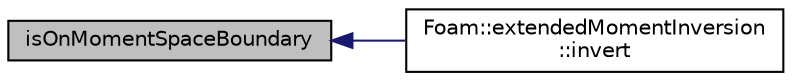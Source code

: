 digraph "isOnMomentSpaceBoundary"
{
  bgcolor="transparent";
  edge [fontname="Helvetica",fontsize="10",labelfontname="Helvetica",labelfontsize="10"];
  node [fontname="Helvetica",fontsize="10",shape=record];
  rankdir="LR";
  Node25 [label="isOnMomentSpaceBoundary",height=0.2,width=0.4,color="black", fillcolor="grey75", style="filled", fontcolor="black"];
  Node25 -> Node26 [dir="back",color="midnightblue",fontsize="10",style="solid",fontname="Helvetica"];
  Node26 [label="Foam::extendedMomentInversion\l::invert",height=0.2,width=0.4,color="black",URL="$a02020.html#a45d56bb3ba42ace7670d4c68707abf5d",tooltip="Invert moments to find weight, abscissae and sigma. "];
}
